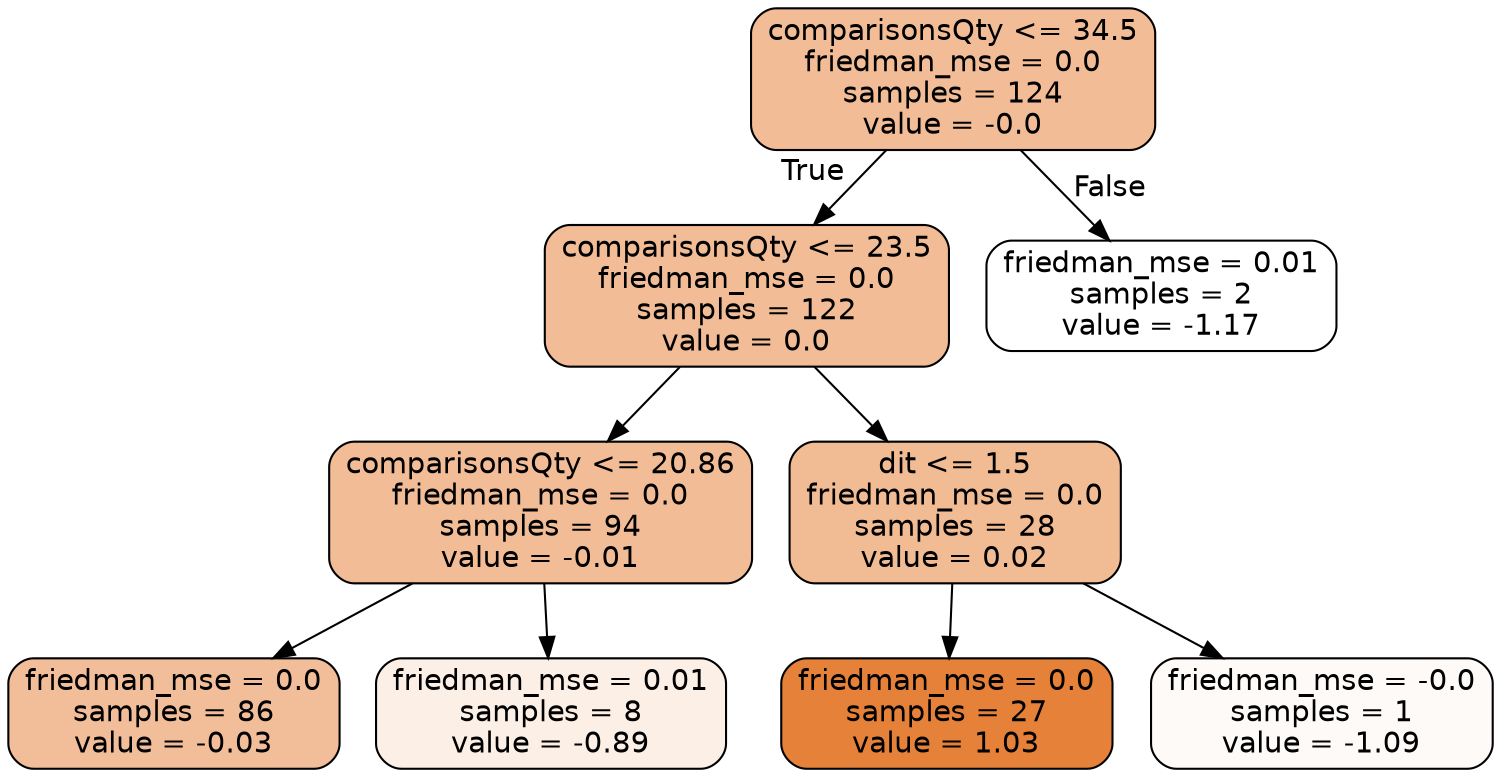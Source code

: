 digraph Tree {
node [shape=box, style="filled, rounded", color="black", fontname="helvetica"] ;
edge [fontname="helvetica"] ;
0 [label="comparisonsQty <= 34.5\nfriedman_mse = 0.0\nsamples = 124\nvalue = -0.0", fillcolor="#f1bc96"] ;
1 [label="comparisonsQty <= 23.5\nfriedman_mse = 0.0\nsamples = 122\nvalue = 0.0", fillcolor="#f1bc96"] ;
0 -> 1 [labeldistance=2.5, labelangle=45, headlabel="True"] ;
3 [label="comparisonsQty <= 20.86\nfriedman_mse = 0.0\nsamples = 94\nvalue = -0.01", fillcolor="#f1bc96"] ;
1 -> 3 ;
5 [label="friedman_mse = 0.0\nsamples = 86\nvalue = -0.03", fillcolor="#f2be99"] ;
3 -> 5 ;
6 [label="friedman_mse = 0.01\nsamples = 8\nvalue = -0.89", fillcolor="#fcefe6"] ;
3 -> 6 ;
4 [label="dit <= 1.5\nfriedman_mse = 0.0\nsamples = 28\nvalue = 0.02", fillcolor="#f1bb94"] ;
1 -> 4 ;
7 [label="friedman_mse = 0.0\nsamples = 27\nvalue = 1.03", fillcolor="#e58139"] ;
4 -> 7 ;
8 [label="friedman_mse = -0.0\nsamples = 1\nvalue = -1.09", fillcolor="#fefaf8"] ;
4 -> 8 ;
2 [label="friedman_mse = 0.01\nsamples = 2\nvalue = -1.17", fillcolor="#ffffff"] ;
0 -> 2 [labeldistance=2.5, labelangle=-45, headlabel="False"] ;
}